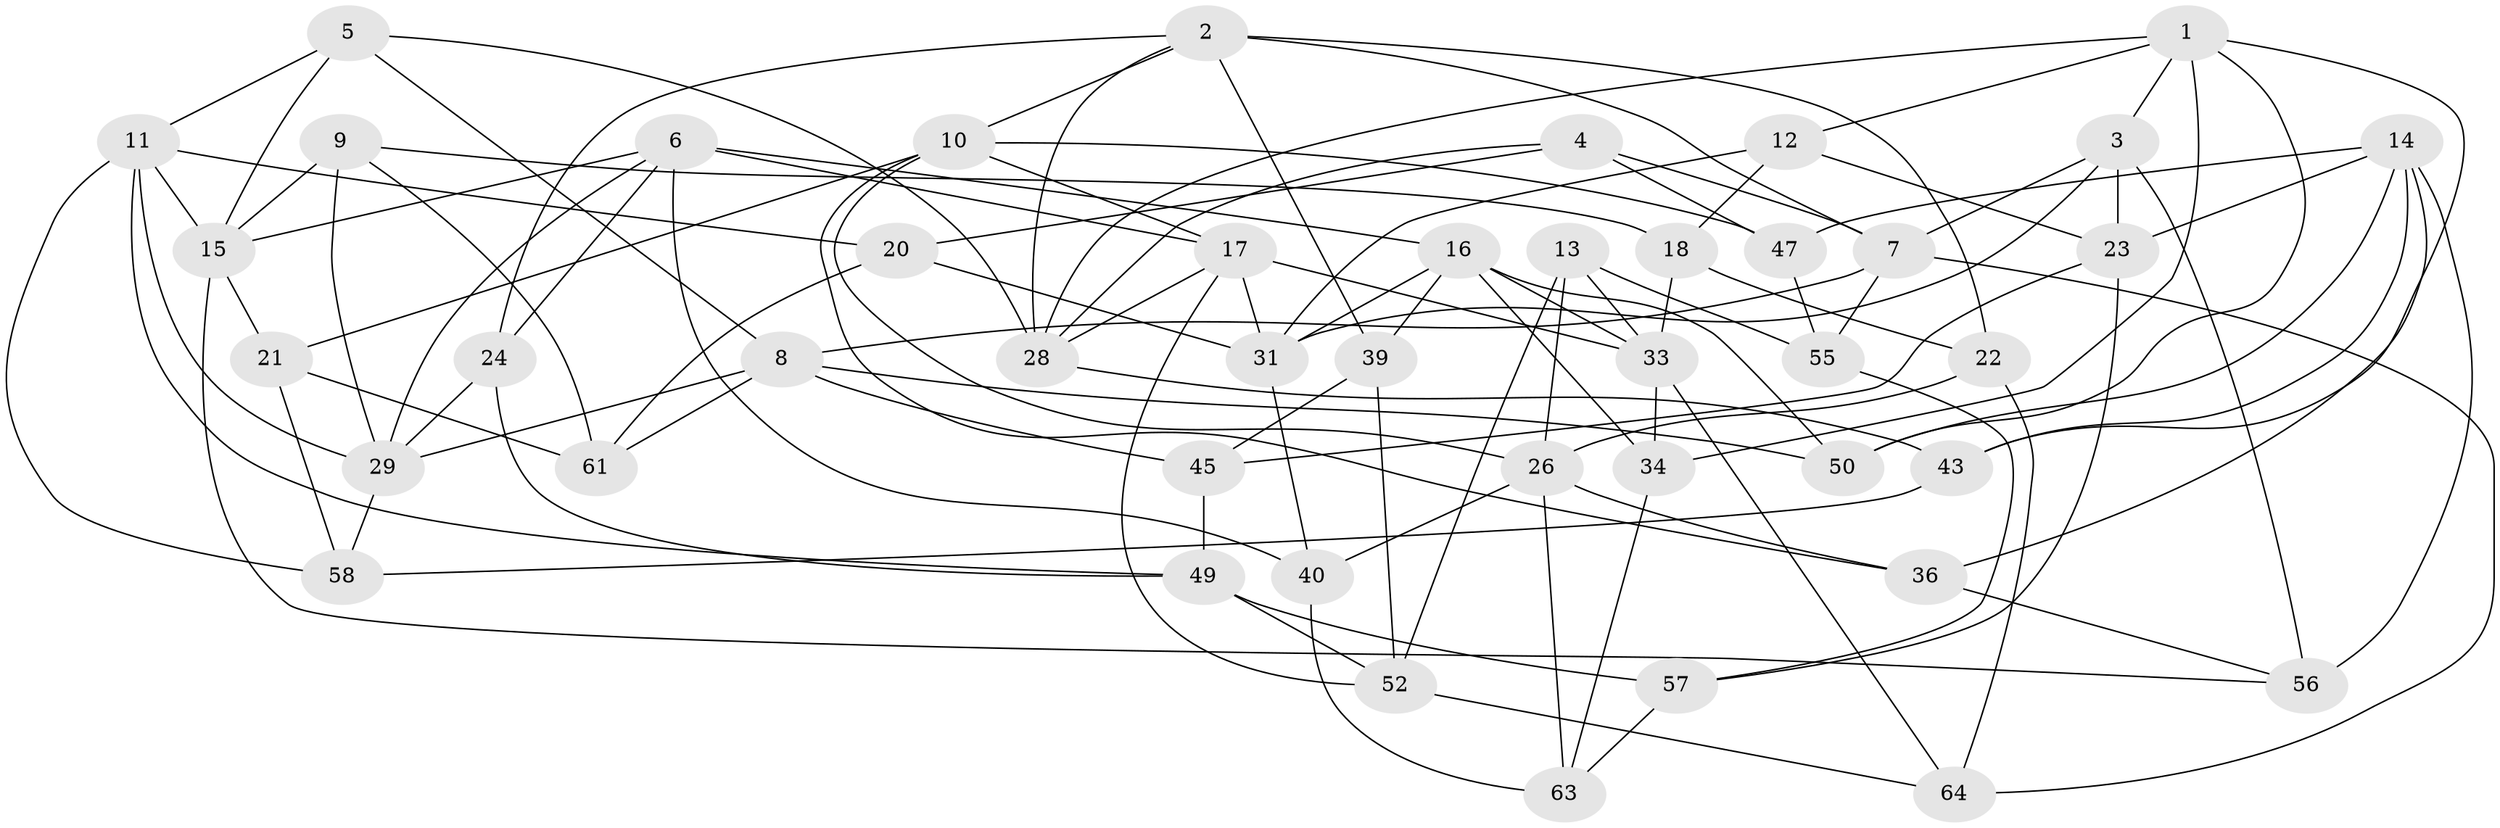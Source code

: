 // Generated by graph-tools (version 1.1) at 2025/24/03/03/25 07:24:28]
// undirected, 45 vertices, 108 edges
graph export_dot {
graph [start="1"]
  node [color=gray90,style=filled];
  1 [super="+27"];
  2 [super="+48"];
  3 [super="+60"];
  4;
  5;
  6 [super="+32"];
  7 [super="+37"];
  8 [super="+19"];
  9;
  10 [super="+25"];
  11 [super="+35"];
  12;
  13;
  14 [super="+44"];
  15 [super="+41"];
  16 [super="+51"];
  17 [super="+54"];
  18;
  20;
  21;
  22;
  23 [super="+30"];
  24;
  26 [super="+46"];
  28 [super="+65"];
  29 [super="+42"];
  31 [super="+53"];
  33 [super="+38"];
  34;
  36;
  39;
  40;
  43;
  45;
  47;
  49 [super="+59"];
  50;
  52 [super="+62"];
  55;
  56;
  57;
  58;
  61;
  63;
  64;
  1 -- 34;
  1 -- 3;
  1 -- 12;
  1 -- 50;
  1 -- 43;
  1 -- 28;
  2 -- 22;
  2 -- 24;
  2 -- 10;
  2 -- 7;
  2 -- 28;
  2 -- 39;
  3 -- 23 [weight=2];
  3 -- 56;
  3 -- 31;
  3 -- 7;
  4 -- 47;
  4 -- 7;
  4 -- 20;
  4 -- 28;
  5 -- 11;
  5 -- 8;
  5 -- 15;
  5 -- 28;
  6 -- 15;
  6 -- 29;
  6 -- 17;
  6 -- 24;
  6 -- 16;
  6 -- 40;
  7 -- 55;
  7 -- 64;
  7 -- 8;
  8 -- 45;
  8 -- 50;
  8 -- 61;
  8 -- 29;
  9 -- 18;
  9 -- 15;
  9 -- 61;
  9 -- 29;
  10 -- 36;
  10 -- 21;
  10 -- 17;
  10 -- 26;
  10 -- 47;
  11 -- 49;
  11 -- 20;
  11 -- 58;
  11 -- 29;
  11 -- 15;
  12 -- 18;
  12 -- 31;
  12 -- 23;
  13 -- 52;
  13 -- 55;
  13 -- 33;
  13 -- 26;
  14 -- 47;
  14 -- 50;
  14 -- 36;
  14 -- 56;
  14 -- 43;
  14 -- 23;
  15 -- 56;
  15 -- 21;
  16 -- 39;
  16 -- 50;
  16 -- 34;
  16 -- 33;
  16 -- 31;
  17 -- 31;
  17 -- 28;
  17 -- 52;
  17 -- 33;
  18 -- 22;
  18 -- 33;
  20 -- 61;
  20 -- 31;
  21 -- 58;
  21 -- 61;
  22 -- 64;
  22 -- 26;
  23 -- 57;
  23 -- 45;
  24 -- 29;
  24 -- 49;
  26 -- 36;
  26 -- 40;
  26 -- 63;
  28 -- 43;
  29 -- 58;
  31 -- 40;
  33 -- 34;
  33 -- 64;
  34 -- 63;
  36 -- 56;
  39 -- 45;
  39 -- 52;
  40 -- 63;
  43 -- 58;
  45 -- 49;
  47 -- 55;
  49 -- 57;
  49 -- 52 [weight=2];
  52 -- 64;
  55 -- 57;
  57 -- 63;
}
